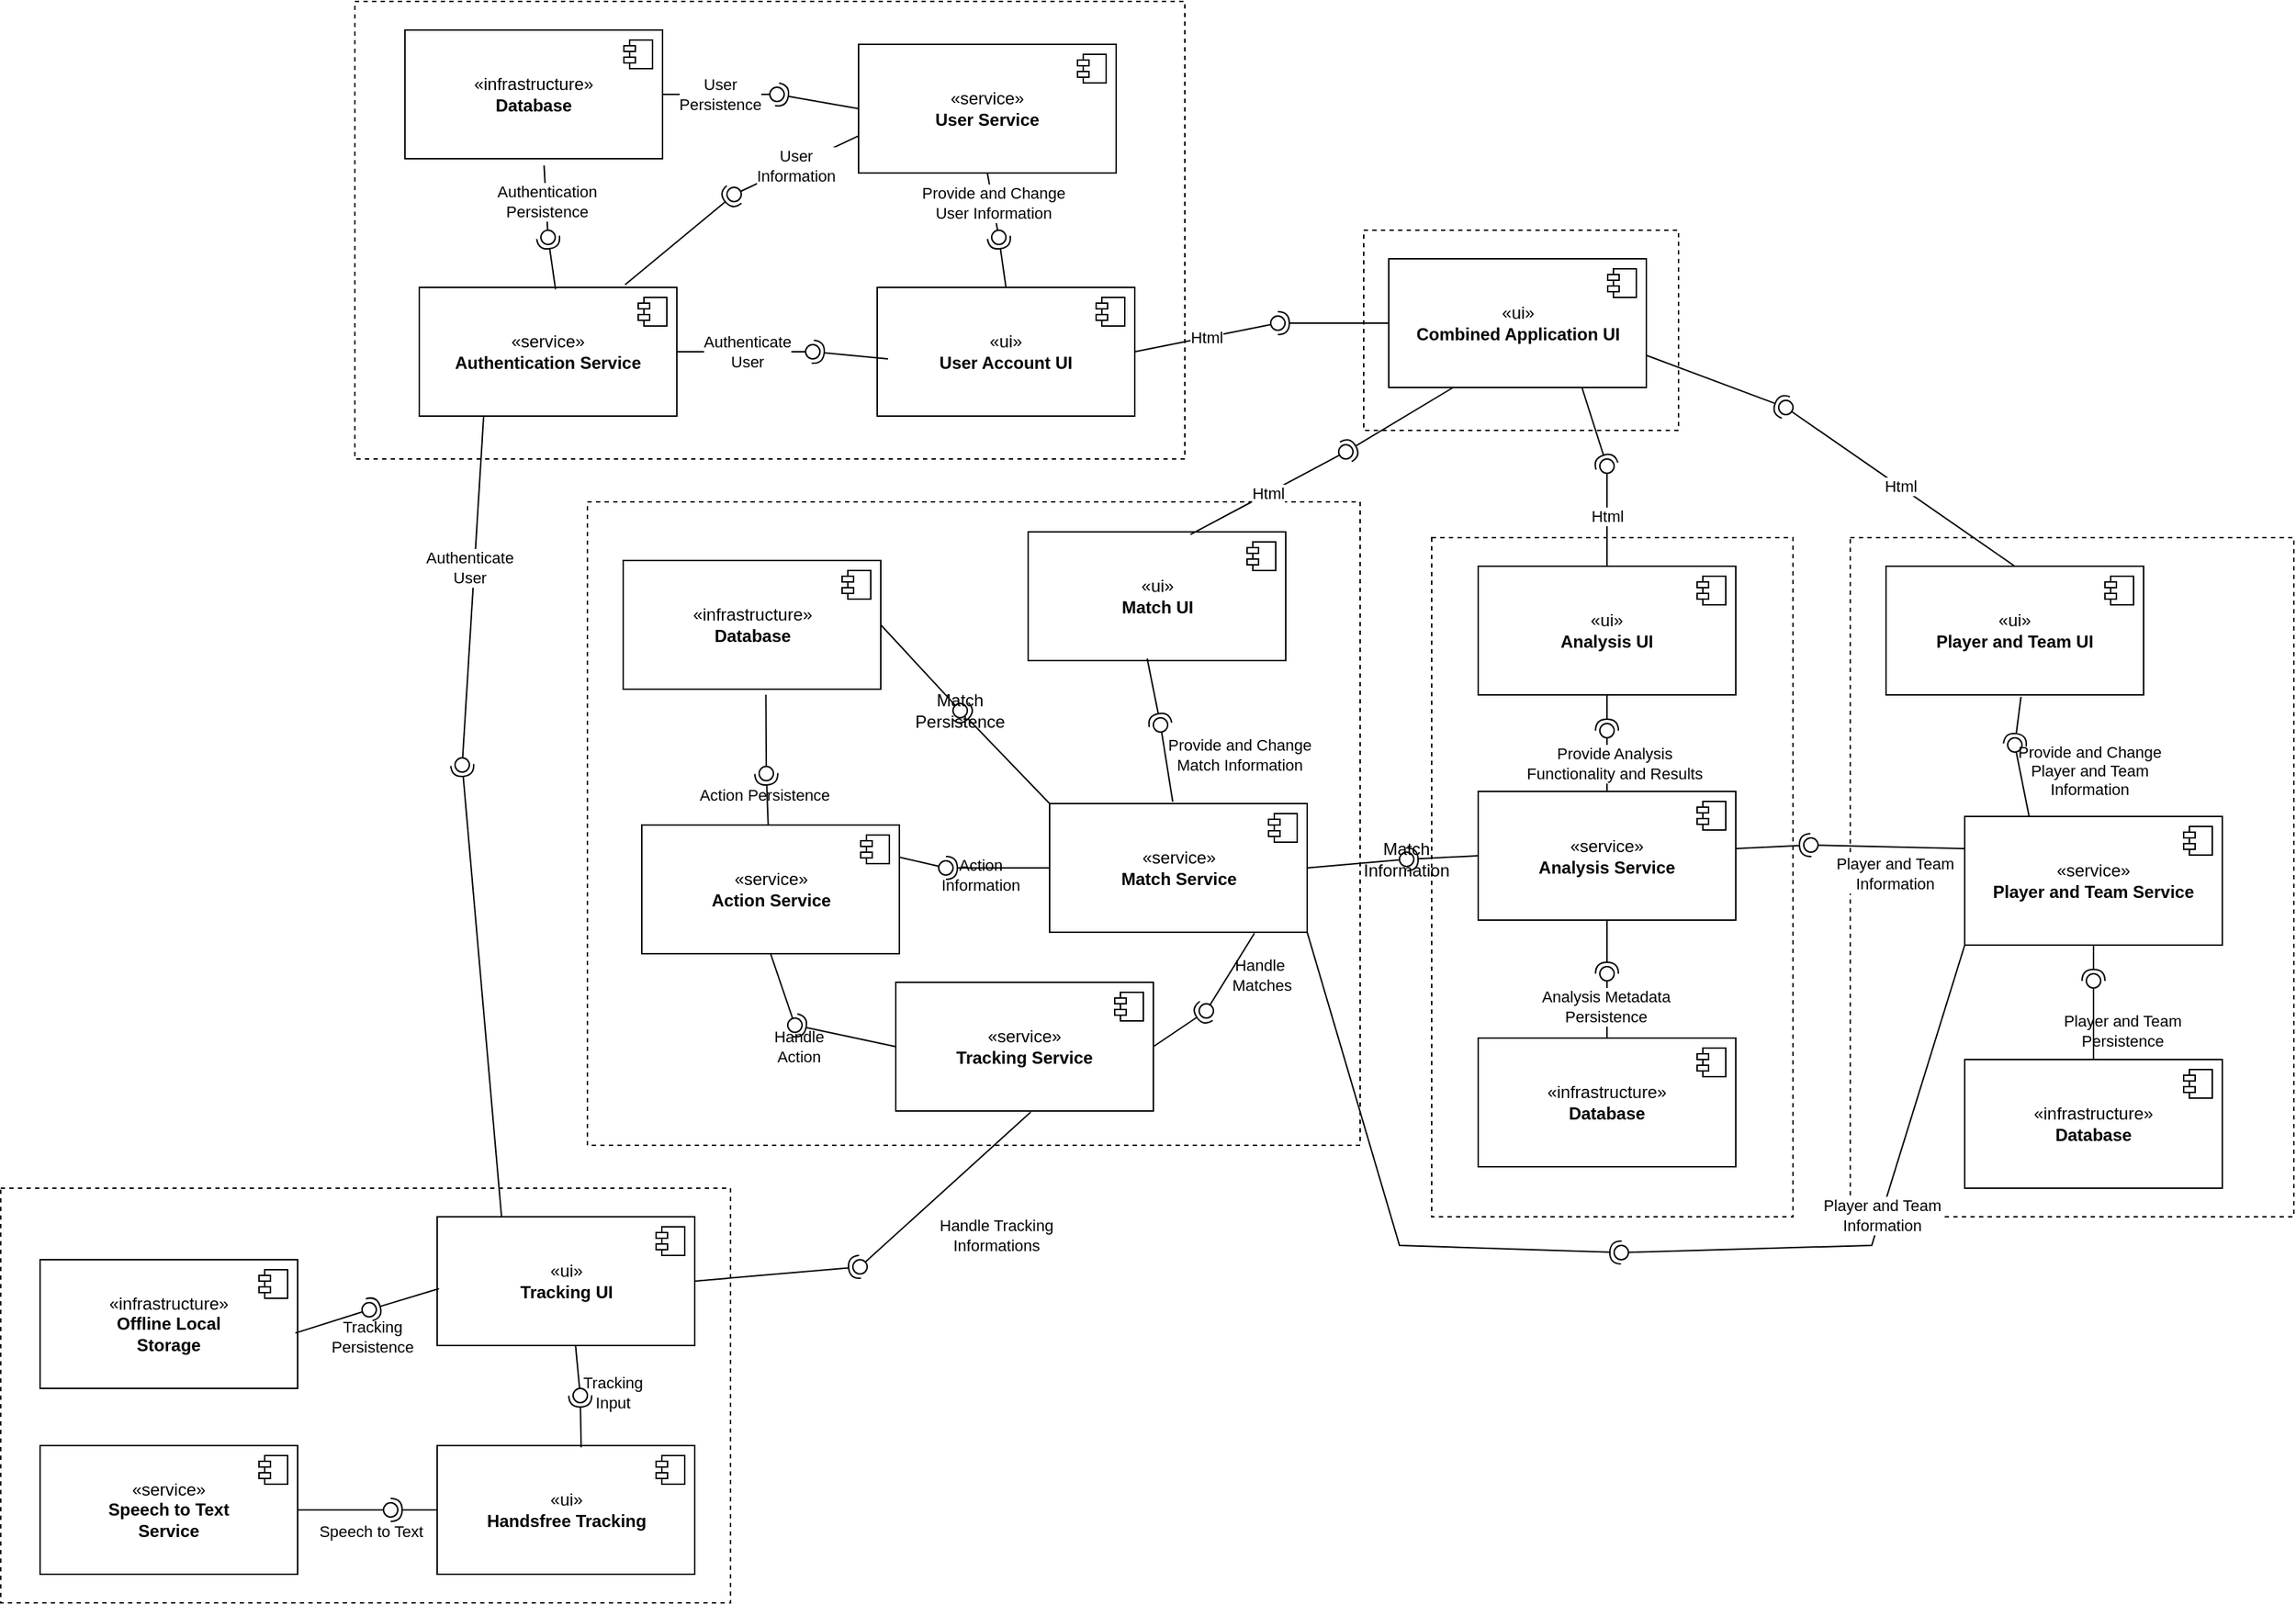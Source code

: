 <mxfile version="22.0.8" type="device">
  <diagram name="Page-1" id="IPqDf2qlE_OLwg7OeQSH">
    <mxGraphModel dx="2607" dy="195" grid="1" gridSize="10" guides="1" tooltips="1" connect="1" arrows="1" fold="1" page="1" pageScale="1" pageWidth="827" pageHeight="1169" math="0" shadow="0">
      <root>
        <mxCell id="0" />
        <mxCell id="1" parent="0" />
        <mxCell id="etJ43WIk2h_W4O-GtwxN-1" value="" style="rounded=0;whiteSpace=wrap;html=1;fillColor=none;dashed=1;" vertex="1" parent="1">
          <mxGeometry x="442.5" y="1540" width="540" height="450" as="geometry" />
        </mxCell>
        <mxCell id="etJ43WIk2h_W4O-GtwxN-2" value="" style="rounded=0;whiteSpace=wrap;html=1;fillColor=none;dashed=1;" vertex="1" parent="1">
          <mxGeometry x="985" y="1350" width="220" height="140" as="geometry" />
        </mxCell>
        <mxCell id="etJ43WIk2h_W4O-GtwxN-3" value="" style="rounded=0;whiteSpace=wrap;html=1;fillColor=none;dashed=1;" vertex="1" parent="1">
          <mxGeometry x="280" y="1190" width="580" height="320" as="geometry" />
        </mxCell>
        <mxCell id="etJ43WIk2h_W4O-GtwxN-4" value="" style="rounded=0;whiteSpace=wrap;html=1;fillColor=none;dashed=1;" vertex="1" parent="1">
          <mxGeometry x="1032.5" y="1565" width="252.5" height="475" as="geometry" />
        </mxCell>
        <mxCell id="etJ43WIk2h_W4O-GtwxN-5" value="" style="rounded=0;whiteSpace=wrap;html=1;dashed=1;fillColor=none;labelBackgroundColor=none;" vertex="1" parent="1">
          <mxGeometry x="1325" y="1565" width="310" height="475" as="geometry" />
        </mxCell>
        <mxCell id="etJ43WIk2h_W4O-GtwxN-6" value="" style="rounded=0;whiteSpace=wrap;html=1;dashed=1;fillColor=none;labelBackgroundColor=none;" vertex="1" parent="1">
          <mxGeometry x="32.5" y="2020" width="510" height="290" as="geometry" />
        </mxCell>
        <mxCell id="etJ43WIk2h_W4O-GtwxN-7" value="«service»&lt;br style=&quot;border-color: var(--border-color);&quot;&gt;&lt;b style=&quot;border-color: var(--border-color);&quot;&gt;Match Service&lt;/b&gt;" style="html=1;dropTarget=0;whiteSpace=wrap;labelBackgroundColor=none;" vertex="1" parent="1">
          <mxGeometry x="765.5" y="1751" width="180" height="90" as="geometry" />
        </mxCell>
        <mxCell id="etJ43WIk2h_W4O-GtwxN-8" value="" style="shape=module;jettyWidth=8;jettyHeight=4;labelBackgroundColor=none;" vertex="1" parent="etJ43WIk2h_W4O-GtwxN-7">
          <mxGeometry x="1" width="20" height="20" relative="1" as="geometry">
            <mxPoint x="-27" y="7" as="offset" />
          </mxGeometry>
        </mxCell>
        <mxCell id="etJ43WIk2h_W4O-GtwxN-9" value="«infrastructure»&lt;br&gt;&lt;b&gt;Database&lt;/b&gt;" style="html=1;dropTarget=0;whiteSpace=wrap;labelBackgroundColor=none;" vertex="1" parent="1">
          <mxGeometry x="467.5" y="1581" width="180" height="90" as="geometry" />
        </mxCell>
        <mxCell id="etJ43WIk2h_W4O-GtwxN-10" value="" style="shape=module;jettyWidth=8;jettyHeight=4;labelBackgroundColor=none;" vertex="1" parent="etJ43WIk2h_W4O-GtwxN-9">
          <mxGeometry x="1" width="20" height="20" relative="1" as="geometry">
            <mxPoint x="-27" y="7" as="offset" />
          </mxGeometry>
        </mxCell>
        <mxCell id="etJ43WIk2h_W4O-GtwxN-11" value="«ui»&lt;br&gt;&lt;b&gt;Match UI&lt;/b&gt;" style="html=1;dropTarget=0;whiteSpace=wrap;labelBackgroundColor=none;" vertex="1" parent="1">
          <mxGeometry x="750.5" y="1561" width="180" height="90" as="geometry" />
        </mxCell>
        <mxCell id="etJ43WIk2h_W4O-GtwxN-12" value="" style="shape=module;jettyWidth=8;jettyHeight=4;labelBackgroundColor=none;" vertex="1" parent="etJ43WIk2h_W4O-GtwxN-11">
          <mxGeometry x="1" width="20" height="20" relative="1" as="geometry">
            <mxPoint x="-27" y="7" as="offset" />
          </mxGeometry>
        </mxCell>
        <mxCell id="etJ43WIk2h_W4O-GtwxN-13" value="" style="rounded=0;orthogonalLoop=1;jettySize=auto;html=1;endArrow=halfCircle;endFill=0;endSize=6;strokeWidth=1;exitX=0.462;exitY=0.983;exitDx=0;exitDy=0;exitPerimeter=0;labelBackgroundColor=none;fontColor=default;" edge="1" parent="1" source="etJ43WIk2h_W4O-GtwxN-11" target="etJ43WIk2h_W4O-GtwxN-16">
          <mxGeometry relative="1" as="geometry">
            <mxPoint x="783" y="1726" as="sourcePoint" />
          </mxGeometry>
        </mxCell>
        <mxCell id="etJ43WIk2h_W4O-GtwxN-14" value="" style="rounded=0;orthogonalLoop=1;jettySize=auto;html=1;endArrow=oval;endFill=0;sourcePerimeterSpacing=0;targetPerimeterSpacing=0;endSize=10;exitX=0.478;exitY=-0.014;exitDx=0;exitDy=0;exitPerimeter=0;labelBackgroundColor=none;fontColor=default;" edge="1" parent="1" source="etJ43WIk2h_W4O-GtwxN-7" target="etJ43WIk2h_W4O-GtwxN-16">
          <mxGeometry relative="1" as="geometry">
            <mxPoint x="743" y="1726" as="sourcePoint" />
          </mxGeometry>
        </mxCell>
        <mxCell id="etJ43WIk2h_W4O-GtwxN-15" value="Provide and Change&lt;br&gt;Match Information" style="edgeLabel;html=1;align=center;verticalAlign=middle;resizable=0;points=[];labelBackgroundColor=none;" vertex="1" connectable="0" parent="etJ43WIk2h_W4O-GtwxN-14">
          <mxGeometry x="0.333" y="-1" relative="1" as="geometry">
            <mxPoint x="51" y="3" as="offset" />
          </mxGeometry>
        </mxCell>
        <mxCell id="etJ43WIk2h_W4O-GtwxN-16" value="" style="ellipse;whiteSpace=wrap;html=1;align=center;aspect=fixed;fillColor=none;strokeColor=none;resizable=0;perimeter=centerPerimeter;rotatable=0;allowArrows=0;points=[];outlineConnect=1;labelBackgroundColor=none;" vertex="1" parent="1">
          <mxGeometry x="838" y="1691" width="10" height="10" as="geometry" />
        </mxCell>
        <mxCell id="etJ43WIk2h_W4O-GtwxN-17" value="«ui»&lt;br&gt;&lt;b&gt;Tracking UI&lt;/b&gt;" style="html=1;dropTarget=0;whiteSpace=wrap;labelBackgroundColor=none;" vertex="1" parent="1">
          <mxGeometry x="337.5" y="2040" width="180" height="90" as="geometry" />
        </mxCell>
        <mxCell id="etJ43WIk2h_W4O-GtwxN-18" value="" style="shape=module;jettyWidth=8;jettyHeight=4;labelBackgroundColor=none;" vertex="1" parent="etJ43WIk2h_W4O-GtwxN-17">
          <mxGeometry x="1" width="20" height="20" relative="1" as="geometry">
            <mxPoint x="-27" y="7" as="offset" />
          </mxGeometry>
        </mxCell>
        <mxCell id="etJ43WIk2h_W4O-GtwxN-19" value="«service»&lt;br&gt;&lt;b&gt;Action Service&lt;/b&gt;" style="html=1;dropTarget=0;whiteSpace=wrap;labelBackgroundColor=none;" vertex="1" parent="1">
          <mxGeometry x="480.5" y="1766" width="180" height="90" as="geometry" />
        </mxCell>
        <mxCell id="etJ43WIk2h_W4O-GtwxN-20" value="" style="shape=module;jettyWidth=8;jettyHeight=4;labelBackgroundColor=none;" vertex="1" parent="etJ43WIk2h_W4O-GtwxN-19">
          <mxGeometry x="1" width="20" height="20" relative="1" as="geometry">
            <mxPoint x="-27" y="7" as="offset" />
          </mxGeometry>
        </mxCell>
        <mxCell id="etJ43WIk2h_W4O-GtwxN-21" value="" style="rounded=0;orthogonalLoop=1;jettySize=auto;html=1;endArrow=halfCircle;endFill=0;endSize=6;strokeWidth=1;labelBackgroundColor=none;fontColor=default;" edge="1" parent="1" source="etJ43WIk2h_W4O-GtwxN-19" target="etJ43WIk2h_W4O-GtwxN-24">
          <mxGeometry relative="1" as="geometry">
            <mxPoint x="458" y="1906" as="sourcePoint" />
          </mxGeometry>
        </mxCell>
        <mxCell id="etJ43WIk2h_W4O-GtwxN-22" value="" style="rounded=0;orthogonalLoop=1;jettySize=auto;html=1;endArrow=oval;endFill=0;sourcePerimeterSpacing=0;targetPerimeterSpacing=0;endSize=10;exitX=0.554;exitY=1.043;exitDx=0;exitDy=0;exitPerimeter=0;labelBackgroundColor=none;fontColor=default;" edge="1" parent="1" source="etJ43WIk2h_W4O-GtwxN-9" target="etJ43WIk2h_W4O-GtwxN-24">
          <mxGeometry relative="1" as="geometry">
            <mxPoint x="418" y="1906" as="sourcePoint" />
          </mxGeometry>
        </mxCell>
        <mxCell id="etJ43WIk2h_W4O-GtwxN-23" value="Action Persistence" style="edgeLabel;html=1;align=center;verticalAlign=middle;resizable=0;points=[];labelBackgroundColor=none;" vertex="1" connectable="0" parent="etJ43WIk2h_W4O-GtwxN-22">
          <mxGeometry x="0.517" y="-1" relative="1" as="geometry">
            <mxPoint x="-1" y="28" as="offset" />
          </mxGeometry>
        </mxCell>
        <mxCell id="etJ43WIk2h_W4O-GtwxN-24" value="" style="ellipse;whiteSpace=wrap;html=1;align=center;aspect=fixed;fillColor=none;strokeColor=none;resizable=0;perimeter=centerPerimeter;rotatable=0;allowArrows=0;points=[];outlineConnect=1;labelBackgroundColor=none;" vertex="1" parent="1">
          <mxGeometry x="562.5" y="1725" width="10" height="10" as="geometry" />
        </mxCell>
        <mxCell id="etJ43WIk2h_W4O-GtwxN-25" value="«service»&lt;br&gt;&lt;b&gt;Tracking Service&lt;/b&gt;" style="html=1;dropTarget=0;whiteSpace=wrap;labelBackgroundColor=none;" vertex="1" parent="1">
          <mxGeometry x="658" y="1876" width="180" height="90" as="geometry" />
        </mxCell>
        <mxCell id="etJ43WIk2h_W4O-GtwxN-26" value="" style="shape=module;jettyWidth=8;jettyHeight=4;labelBackgroundColor=none;" vertex="1" parent="etJ43WIk2h_W4O-GtwxN-25">
          <mxGeometry x="1" width="20" height="20" relative="1" as="geometry">
            <mxPoint x="-27" y="7" as="offset" />
          </mxGeometry>
        </mxCell>
        <mxCell id="etJ43WIk2h_W4O-GtwxN-27" value="" style="rounded=0;orthogonalLoop=1;jettySize=auto;html=1;endArrow=halfCircle;endFill=0;endSize=6;strokeWidth=1;exitX=0;exitY=0.5;exitDx=0;exitDy=0;labelBackgroundColor=none;fontColor=default;" edge="1" parent="1" source="etJ43WIk2h_W4O-GtwxN-25" target="etJ43WIk2h_W4O-GtwxN-30">
          <mxGeometry relative="1" as="geometry">
            <mxPoint x="763" y="1936" as="sourcePoint" />
          </mxGeometry>
        </mxCell>
        <mxCell id="etJ43WIk2h_W4O-GtwxN-28" value="" style="rounded=0;orthogonalLoop=1;jettySize=auto;html=1;endArrow=oval;endFill=0;sourcePerimeterSpacing=0;targetPerimeterSpacing=0;endSize=10;exitX=0.5;exitY=1;exitDx=0;exitDy=0;labelBackgroundColor=none;fontColor=default;" edge="1" parent="1" source="etJ43WIk2h_W4O-GtwxN-19" target="etJ43WIk2h_W4O-GtwxN-30">
          <mxGeometry relative="1" as="geometry">
            <mxPoint x="723" y="1936" as="sourcePoint" />
          </mxGeometry>
        </mxCell>
        <mxCell id="etJ43WIk2h_W4O-GtwxN-29" value="Handle &lt;br&gt;Action" style="edgeLabel;html=1;align=center;verticalAlign=middle;resizable=0;points=[];labelBackgroundColor=none;" vertex="1" connectable="0" parent="etJ43WIk2h_W4O-GtwxN-28">
          <mxGeometry x="0.516" relative="1" as="geometry">
            <mxPoint x="6" y="27" as="offset" />
          </mxGeometry>
        </mxCell>
        <mxCell id="etJ43WIk2h_W4O-GtwxN-30" value="" style="ellipse;whiteSpace=wrap;html=1;align=center;aspect=fixed;fillColor=none;strokeColor=none;resizable=0;perimeter=centerPerimeter;rotatable=0;allowArrows=0;points=[];outlineConnect=1;labelBackgroundColor=none;" vertex="1" parent="1">
          <mxGeometry x="582.5" y="1901" width="10" height="10" as="geometry" />
        </mxCell>
        <mxCell id="etJ43WIk2h_W4O-GtwxN-31" value="" style="rounded=0;orthogonalLoop=1;jettySize=auto;html=1;endArrow=halfCircle;endFill=0;endSize=6;strokeWidth=1;exitX=1;exitY=0.5;exitDx=0;exitDy=0;labelBackgroundColor=none;fontColor=default;" edge="1" parent="1" source="etJ43WIk2h_W4O-GtwxN-25" target="etJ43WIk2h_W4O-GtwxN-34">
          <mxGeometry relative="1" as="geometry">
            <mxPoint x="853" y="1891" as="sourcePoint" />
          </mxGeometry>
        </mxCell>
        <mxCell id="etJ43WIk2h_W4O-GtwxN-32" value="" style="rounded=0;orthogonalLoop=1;jettySize=auto;html=1;endArrow=oval;endFill=0;sourcePerimeterSpacing=0;targetPerimeterSpacing=0;endSize=10;exitX=0.795;exitY=1.008;exitDx=0;exitDy=0;exitPerimeter=0;labelBackgroundColor=none;fontColor=default;" edge="1" parent="1" source="etJ43WIk2h_W4O-GtwxN-7" target="etJ43WIk2h_W4O-GtwxN-34">
          <mxGeometry relative="1" as="geometry">
            <mxPoint x="813" y="1891" as="sourcePoint" />
          </mxGeometry>
        </mxCell>
        <mxCell id="etJ43WIk2h_W4O-GtwxN-33" value="Handle&lt;br&gt;&amp;nbsp;Matches" style="edgeLabel;html=1;align=center;verticalAlign=middle;resizable=0;points=[];labelBackgroundColor=none;" vertex="1" connectable="0" parent="etJ43WIk2h_W4O-GtwxN-32">
          <mxGeometry x="0.305" relative="1" as="geometry">
            <mxPoint x="25" y="-6" as="offset" />
          </mxGeometry>
        </mxCell>
        <mxCell id="etJ43WIk2h_W4O-GtwxN-34" value="" style="ellipse;whiteSpace=wrap;html=1;align=center;aspect=fixed;fillColor=none;strokeColor=none;resizable=0;perimeter=centerPerimeter;rotatable=0;allowArrows=0;points=[];outlineConnect=1;labelBackgroundColor=none;" vertex="1" parent="1">
          <mxGeometry x="870" y="1891" width="10" height="10" as="geometry" />
        </mxCell>
        <mxCell id="etJ43WIk2h_W4O-GtwxN-35" value="«ui»&lt;br&gt;&lt;b&gt;Handsfree Tracking&lt;/b&gt;" style="html=1;dropTarget=0;whiteSpace=wrap;labelBackgroundColor=none;" vertex="1" parent="1">
          <mxGeometry x="337.5" y="2200" width="180" height="90" as="geometry" />
        </mxCell>
        <mxCell id="etJ43WIk2h_W4O-GtwxN-36" value="" style="shape=module;jettyWidth=8;jettyHeight=4;labelBackgroundColor=none;" vertex="1" parent="etJ43WIk2h_W4O-GtwxN-35">
          <mxGeometry x="1" width="20" height="20" relative="1" as="geometry">
            <mxPoint x="-27" y="7" as="offset" />
          </mxGeometry>
        </mxCell>
        <mxCell id="etJ43WIk2h_W4O-GtwxN-37" value="" style="rounded=0;orthogonalLoop=1;jettySize=auto;html=1;endArrow=halfCircle;endFill=0;endSize=6;strokeWidth=1;exitX=0;exitY=0.5;exitDx=0;exitDy=0;labelBackgroundColor=none;fontColor=default;" edge="1" parent="1" source="etJ43WIk2h_W4O-GtwxN-7" target="etJ43WIk2h_W4O-GtwxN-40">
          <mxGeometry relative="1" as="geometry">
            <mxPoint x="733" y="1881" as="sourcePoint" />
          </mxGeometry>
        </mxCell>
        <mxCell id="etJ43WIk2h_W4O-GtwxN-38" value="" style="rounded=0;orthogonalLoop=1;jettySize=auto;html=1;endArrow=oval;endFill=0;sourcePerimeterSpacing=0;targetPerimeterSpacing=0;endSize=10;exitX=1;exitY=0.25;exitDx=0;exitDy=0;labelBackgroundColor=none;fontColor=default;" edge="1" parent="1" source="etJ43WIk2h_W4O-GtwxN-19" target="etJ43WIk2h_W4O-GtwxN-40">
          <mxGeometry relative="1" as="geometry">
            <mxPoint x="693" y="1881" as="sourcePoint" />
          </mxGeometry>
        </mxCell>
        <mxCell id="etJ43WIk2h_W4O-GtwxN-39" value="Action&lt;br&gt;Information" style="edgeLabel;html=1;align=center;verticalAlign=middle;resizable=0;points=[];labelBackgroundColor=none;" vertex="1" connectable="0" parent="etJ43WIk2h_W4O-GtwxN-38">
          <mxGeometry x="0.479" relative="1" as="geometry">
            <mxPoint x="32" y="7" as="offset" />
          </mxGeometry>
        </mxCell>
        <mxCell id="etJ43WIk2h_W4O-GtwxN-40" value="" style="ellipse;whiteSpace=wrap;html=1;align=center;aspect=fixed;fillColor=none;strokeColor=none;resizable=0;perimeter=centerPerimeter;rotatable=0;allowArrows=0;points=[];outlineConnect=1;labelBackgroundColor=none;" vertex="1" parent="1">
          <mxGeometry x="688" y="1791" width="10" height="10" as="geometry" />
        </mxCell>
        <mxCell id="etJ43WIk2h_W4O-GtwxN-41" value="" style="rounded=0;orthogonalLoop=1;jettySize=auto;html=1;endArrow=halfCircle;endFill=0;endSize=6;strokeWidth=1;exitX=1;exitY=0.5;exitDx=0;exitDy=0;labelBackgroundColor=none;fontColor=default;" edge="1" parent="1" source="etJ43WIk2h_W4O-GtwxN-17" target="etJ43WIk2h_W4O-GtwxN-44">
          <mxGeometry relative="1" as="geometry">
            <mxPoint x="875" y="2230" as="sourcePoint" />
          </mxGeometry>
        </mxCell>
        <mxCell id="etJ43WIk2h_W4O-GtwxN-42" value="" style="rounded=0;orthogonalLoop=1;jettySize=auto;html=1;endArrow=oval;endFill=0;sourcePerimeterSpacing=0;targetPerimeterSpacing=0;endSize=10;exitX=0.524;exitY=1.008;exitDx=0;exitDy=0;exitPerimeter=0;labelBackgroundColor=none;fontColor=default;" edge="1" parent="1" source="etJ43WIk2h_W4O-GtwxN-25" target="etJ43WIk2h_W4O-GtwxN-44">
          <mxGeometry relative="1" as="geometry">
            <mxPoint x="867.5" y="2080" as="sourcePoint" />
          </mxGeometry>
        </mxCell>
        <mxCell id="etJ43WIk2h_W4O-GtwxN-43" value="Handle Tracking&lt;br&gt;Informations" style="edgeLabel;html=1;align=center;verticalAlign=middle;resizable=0;points=[];labelBackgroundColor=none;" vertex="1" connectable="0" parent="etJ43WIk2h_W4O-GtwxN-42">
          <mxGeometry x="-0.087" y="1" relative="1" as="geometry">
            <mxPoint x="29" y="36" as="offset" />
          </mxGeometry>
        </mxCell>
        <mxCell id="etJ43WIk2h_W4O-GtwxN-44" value="" style="ellipse;whiteSpace=wrap;html=1;align=center;aspect=fixed;fillColor=none;strokeColor=none;resizable=0;perimeter=centerPerimeter;rotatable=0;allowArrows=0;points=[];outlineConnect=1;labelBackgroundColor=none;" vertex="1" parent="1">
          <mxGeometry x="628" y="2070" width="10" height="10" as="geometry" />
        </mxCell>
        <mxCell id="etJ43WIk2h_W4O-GtwxN-45" value="" style="rounded=0;orthogonalLoop=1;jettySize=auto;html=1;endArrow=halfCircle;endFill=0;endSize=6;strokeWidth=1;exitX=0.559;exitY=0.014;exitDx=0;exitDy=0;exitPerimeter=0;labelBackgroundColor=none;fontColor=default;" edge="1" parent="1" source="etJ43WIk2h_W4O-GtwxN-35" target="etJ43WIk2h_W4O-GtwxN-48">
          <mxGeometry relative="1" as="geometry">
            <mxPoint x="457.5" y="2115" as="sourcePoint" />
          </mxGeometry>
        </mxCell>
        <mxCell id="etJ43WIk2h_W4O-GtwxN-46" value="" style="rounded=0;orthogonalLoop=1;jettySize=auto;html=1;endArrow=oval;endFill=0;sourcePerimeterSpacing=0;targetPerimeterSpacing=0;endSize=10;exitX=0.537;exitY=0.995;exitDx=0;exitDy=0;exitPerimeter=0;labelBackgroundColor=none;fontColor=default;" edge="1" parent="1" source="etJ43WIk2h_W4O-GtwxN-17" target="etJ43WIk2h_W4O-GtwxN-48">
          <mxGeometry relative="1" as="geometry">
            <mxPoint x="417.5" y="2115" as="sourcePoint" />
          </mxGeometry>
        </mxCell>
        <mxCell id="etJ43WIk2h_W4O-GtwxN-47" value="Tracking&lt;br&gt;Input" style="edgeLabel;html=1;align=center;verticalAlign=middle;resizable=0;points=[];labelBackgroundColor=none;" vertex="1" connectable="0" parent="etJ43WIk2h_W4O-GtwxN-46">
          <mxGeometry x="-0.066" y="1" relative="1" as="geometry">
            <mxPoint x="23" y="17" as="offset" />
          </mxGeometry>
        </mxCell>
        <mxCell id="etJ43WIk2h_W4O-GtwxN-48" value="" style="ellipse;whiteSpace=wrap;html=1;align=center;aspect=fixed;fillColor=none;strokeColor=none;resizable=0;perimeter=centerPerimeter;rotatable=0;allowArrows=0;points=[];outlineConnect=1;labelBackgroundColor=none;" vertex="1" parent="1">
          <mxGeometry x="432.5" y="2160" width="10" height="10" as="geometry" />
        </mxCell>
        <mxCell id="etJ43WIk2h_W4O-GtwxN-49" value="«service»&lt;br&gt;&lt;b&gt;Player and Team Service&lt;/b&gt;" style="html=1;dropTarget=0;whiteSpace=wrap;labelBackgroundColor=none;" vertex="1" parent="1">
          <mxGeometry x="1405" y="1760" width="180" height="90" as="geometry" />
        </mxCell>
        <mxCell id="etJ43WIk2h_W4O-GtwxN-50" value="" style="shape=module;jettyWidth=8;jettyHeight=4;labelBackgroundColor=none;" vertex="1" parent="etJ43WIk2h_W4O-GtwxN-49">
          <mxGeometry x="1" width="20" height="20" relative="1" as="geometry">
            <mxPoint x="-27" y="7" as="offset" />
          </mxGeometry>
        </mxCell>
        <mxCell id="etJ43WIk2h_W4O-GtwxN-51" value="«infrastructure»&lt;br&gt;&lt;b&gt;Database&lt;/b&gt;" style="html=1;dropTarget=0;whiteSpace=wrap;labelBackgroundColor=none;" vertex="1" parent="1">
          <mxGeometry x="1405" y="1930" width="180" height="90" as="geometry" />
        </mxCell>
        <mxCell id="etJ43WIk2h_W4O-GtwxN-52" value="" style="shape=module;jettyWidth=8;jettyHeight=4;labelBackgroundColor=none;" vertex="1" parent="etJ43WIk2h_W4O-GtwxN-51">
          <mxGeometry x="1" width="20" height="20" relative="1" as="geometry">
            <mxPoint x="-27" y="7" as="offset" />
          </mxGeometry>
        </mxCell>
        <mxCell id="etJ43WIk2h_W4O-GtwxN-53" value="" style="rounded=0;orthogonalLoop=1;jettySize=auto;html=1;endArrow=halfCircle;endFill=0;endSize=6;strokeWidth=1;exitX=0.5;exitY=1;exitDx=0;exitDy=0;labelBackgroundColor=none;fontColor=default;" edge="1" parent="1" source="etJ43WIk2h_W4O-GtwxN-49" target="etJ43WIk2h_W4O-GtwxN-56">
          <mxGeometry relative="1" as="geometry">
            <mxPoint x="1665" y="1770" as="sourcePoint" />
          </mxGeometry>
        </mxCell>
        <mxCell id="etJ43WIk2h_W4O-GtwxN-54" value="" style="rounded=0;orthogonalLoop=1;jettySize=auto;html=1;endArrow=oval;endFill=0;sourcePerimeterSpacing=0;targetPerimeterSpacing=0;endSize=10;exitX=0.5;exitY=0;exitDx=0;exitDy=0;labelBackgroundColor=none;fontColor=default;" edge="1" parent="1" source="etJ43WIk2h_W4O-GtwxN-51" target="etJ43WIk2h_W4O-GtwxN-56">
          <mxGeometry relative="1" as="geometry">
            <mxPoint x="1625" y="1770" as="sourcePoint" />
          </mxGeometry>
        </mxCell>
        <mxCell id="etJ43WIk2h_W4O-GtwxN-55" value="Player and Team&lt;br&gt;Persistence" style="edgeLabel;html=1;align=center;verticalAlign=middle;resizable=0;points=[];labelBackgroundColor=none;" vertex="1" connectable="0" parent="etJ43WIk2h_W4O-GtwxN-54">
          <mxGeometry x="0.358" y="-1" relative="1" as="geometry">
            <mxPoint x="19" y="17" as="offset" />
          </mxGeometry>
        </mxCell>
        <mxCell id="etJ43WIk2h_W4O-GtwxN-56" value="" style="ellipse;whiteSpace=wrap;html=1;align=center;aspect=fixed;fillColor=none;strokeColor=none;resizable=0;perimeter=centerPerimeter;rotatable=0;allowArrows=0;points=[];outlineConnect=1;labelBackgroundColor=none;" vertex="1" parent="1">
          <mxGeometry x="1490" y="1870" width="10" height="10" as="geometry" />
        </mxCell>
        <mxCell id="etJ43WIk2h_W4O-GtwxN-57" value="" style="ellipse;whiteSpace=wrap;html=1;align=center;aspect=fixed;fillColor=none;strokeColor=none;resizable=0;perimeter=centerPerimeter;rotatable=0;allowArrows=0;points=[];outlineConnect=1;labelBackgroundColor=none;" vertex="1" parent="1">
          <mxGeometry x="850" y="2220" width="10" height="10" as="geometry" />
        </mxCell>
        <mxCell id="etJ43WIk2h_W4O-GtwxN-58" value="«ui»&lt;br&gt;&lt;b&gt;Player and Team UI&lt;/b&gt;" style="html=1;dropTarget=0;whiteSpace=wrap;labelBackgroundColor=none;" vertex="1" parent="1">
          <mxGeometry x="1350" y="1585" width="180" height="90" as="geometry" />
        </mxCell>
        <mxCell id="etJ43WIk2h_W4O-GtwxN-59" value="" style="shape=module;jettyWidth=8;jettyHeight=4;labelBackgroundColor=none;" vertex="1" parent="etJ43WIk2h_W4O-GtwxN-58">
          <mxGeometry x="1" width="20" height="20" relative="1" as="geometry">
            <mxPoint x="-27" y="7" as="offset" />
          </mxGeometry>
        </mxCell>
        <mxCell id="etJ43WIk2h_W4O-GtwxN-60" value="" style="rounded=0;orthogonalLoop=1;jettySize=auto;html=1;endArrow=halfCircle;endFill=0;endSize=6;strokeWidth=1;exitX=0.524;exitY=1.014;exitDx=0;exitDy=0;exitPerimeter=0;labelBackgroundColor=none;fontColor=default;" edge="1" parent="1" source="etJ43WIk2h_W4O-GtwxN-58" target="etJ43WIk2h_W4O-GtwxN-63">
          <mxGeometry relative="1" as="geometry">
            <mxPoint x="1455" y="1685" as="sourcePoint" />
          </mxGeometry>
        </mxCell>
        <mxCell id="etJ43WIk2h_W4O-GtwxN-61" value="" style="rounded=0;orthogonalLoop=1;jettySize=auto;html=1;endArrow=oval;endFill=0;sourcePerimeterSpacing=0;targetPerimeterSpacing=0;endSize=10;exitX=0.25;exitY=0;exitDx=0;exitDy=0;labelBackgroundColor=none;fontColor=default;" edge="1" parent="1" source="etJ43WIk2h_W4O-GtwxN-49" target="etJ43WIk2h_W4O-GtwxN-63">
          <mxGeometry relative="1" as="geometry">
            <mxPoint x="1475" y="1745" as="sourcePoint" />
          </mxGeometry>
        </mxCell>
        <mxCell id="etJ43WIk2h_W4O-GtwxN-62" value="Provide and Change&lt;br&gt;Player and Team&lt;br&gt;Information" style="edgeLabel;html=1;align=center;verticalAlign=middle;resizable=0;points=[];labelBackgroundColor=none;" vertex="1" connectable="0" parent="etJ43WIk2h_W4O-GtwxN-61">
          <mxGeometry x="0.123" y="1" relative="1" as="geometry">
            <mxPoint x="48" y="-4" as="offset" />
          </mxGeometry>
        </mxCell>
        <mxCell id="etJ43WIk2h_W4O-GtwxN-63" value="" style="ellipse;whiteSpace=wrap;html=1;align=center;aspect=fixed;fillColor=none;strokeColor=none;resizable=0;perimeter=centerPerimeter;rotatable=0;allowArrows=0;points=[];outlineConnect=1;labelBackgroundColor=none;" vertex="1" parent="1">
          <mxGeometry x="1435" y="1705" width="10" height="10" as="geometry" />
        </mxCell>
        <mxCell id="etJ43WIk2h_W4O-GtwxN-64" value="«infrastructure»&lt;br&gt;&lt;b&gt;Offline Local &lt;br&gt;Storage&lt;/b&gt;" style="html=1;dropTarget=0;whiteSpace=wrap;labelBackgroundColor=none;" vertex="1" parent="1">
          <mxGeometry x="60" y="2070" width="180" height="90" as="geometry" />
        </mxCell>
        <mxCell id="etJ43WIk2h_W4O-GtwxN-65" value="" style="shape=module;jettyWidth=8;jettyHeight=4;labelBackgroundColor=none;" vertex="1" parent="etJ43WIk2h_W4O-GtwxN-64">
          <mxGeometry x="1" width="20" height="20" relative="1" as="geometry">
            <mxPoint x="-27" y="7" as="offset" />
          </mxGeometry>
        </mxCell>
        <mxCell id="etJ43WIk2h_W4O-GtwxN-66" value="" style="rounded=0;orthogonalLoop=1;jettySize=auto;html=1;endArrow=halfCircle;endFill=0;endSize=6;strokeWidth=1;exitX=0.007;exitY=0.558;exitDx=0;exitDy=0;exitPerimeter=0;labelBackgroundColor=none;fontColor=default;" edge="1" parent="1" source="etJ43WIk2h_W4O-GtwxN-17" target="etJ43WIk2h_W4O-GtwxN-69">
          <mxGeometry relative="1" as="geometry">
            <mxPoint x="312.5" y="2115" as="sourcePoint" />
          </mxGeometry>
        </mxCell>
        <mxCell id="etJ43WIk2h_W4O-GtwxN-67" value="" style="rounded=0;orthogonalLoop=1;jettySize=auto;html=1;endArrow=oval;endFill=0;sourcePerimeterSpacing=0;targetPerimeterSpacing=0;endSize=10;exitX=0.991;exitY=0.57;exitDx=0;exitDy=0;exitPerimeter=0;labelBackgroundColor=none;fontColor=default;" edge="1" parent="1" source="etJ43WIk2h_W4O-GtwxN-64" target="etJ43WIk2h_W4O-GtwxN-69">
          <mxGeometry relative="1" as="geometry">
            <mxPoint x="272.5" y="2115" as="sourcePoint" />
          </mxGeometry>
        </mxCell>
        <mxCell id="etJ43WIk2h_W4O-GtwxN-68" value="Tracking&lt;br&gt;Persistence" style="edgeLabel;html=1;align=center;verticalAlign=middle;resizable=0;points=[];labelBackgroundColor=none;" vertex="1" connectable="0" parent="etJ43WIk2h_W4O-GtwxN-67">
          <mxGeometry x="0.148" relative="1" as="geometry">
            <mxPoint x="24" y="12" as="offset" />
          </mxGeometry>
        </mxCell>
        <mxCell id="etJ43WIk2h_W4O-GtwxN-69" value="" style="ellipse;whiteSpace=wrap;html=1;align=center;aspect=fixed;fillColor=none;strokeColor=none;resizable=0;perimeter=centerPerimeter;rotatable=0;allowArrows=0;points=[];outlineConnect=1;labelBackgroundColor=none;" vertex="1" parent="1">
          <mxGeometry x="285" y="2100" width="10" height="10" as="geometry" />
        </mxCell>
        <mxCell id="etJ43WIk2h_W4O-GtwxN-70" value="«service»&lt;br&gt;&lt;b&gt;Speech to Text&lt;br&gt;Service&lt;/b&gt;" style="html=1;dropTarget=0;whiteSpace=wrap;labelBackgroundColor=none;" vertex="1" parent="1">
          <mxGeometry x="60" y="2200" width="180" height="90" as="geometry" />
        </mxCell>
        <mxCell id="etJ43WIk2h_W4O-GtwxN-71" value="" style="shape=module;jettyWidth=8;jettyHeight=4;labelBackgroundColor=none;" vertex="1" parent="etJ43WIk2h_W4O-GtwxN-70">
          <mxGeometry x="1" width="20" height="20" relative="1" as="geometry">
            <mxPoint x="-27" y="7" as="offset" />
          </mxGeometry>
        </mxCell>
        <mxCell id="etJ43WIk2h_W4O-GtwxN-72" value="" style="rounded=0;orthogonalLoop=1;jettySize=auto;html=1;endArrow=halfCircle;endFill=0;endSize=6;strokeWidth=1;labelBackgroundColor=none;fontColor=default;exitX=0;exitY=0.5;exitDx=0;exitDy=0;" edge="1" parent="1" source="etJ43WIk2h_W4O-GtwxN-35" target="etJ43WIk2h_W4O-GtwxN-75">
          <mxGeometry relative="1" as="geometry">
            <mxPoint x="582.5" y="2355" as="sourcePoint" />
          </mxGeometry>
        </mxCell>
        <mxCell id="etJ43WIk2h_W4O-GtwxN-73" value="" style="rounded=0;orthogonalLoop=1;jettySize=auto;html=1;endArrow=oval;endFill=0;sourcePerimeterSpacing=0;targetPerimeterSpacing=0;endSize=10;exitX=1;exitY=0.5;exitDx=0;exitDy=0;labelBackgroundColor=none;fontColor=default;" edge="1" parent="1" source="etJ43WIk2h_W4O-GtwxN-70" target="etJ43WIk2h_W4O-GtwxN-75">
          <mxGeometry relative="1" as="geometry">
            <mxPoint x="542.5" y="2355" as="sourcePoint" />
          </mxGeometry>
        </mxCell>
        <mxCell id="etJ43WIk2h_W4O-GtwxN-74" value="Speech to Text" style="edgeLabel;html=1;align=center;verticalAlign=middle;resizable=0;points=[];labelBackgroundColor=none;" vertex="1" connectable="0" parent="etJ43WIk2h_W4O-GtwxN-73">
          <mxGeometry x="0.169" relative="1" as="geometry">
            <mxPoint x="13" y="15" as="offset" />
          </mxGeometry>
        </mxCell>
        <mxCell id="etJ43WIk2h_W4O-GtwxN-75" value="" style="ellipse;whiteSpace=wrap;html=1;align=center;aspect=fixed;fillColor=none;strokeColor=none;resizable=0;perimeter=centerPerimeter;rotatable=0;allowArrows=0;points=[];outlineConnect=1;labelBackgroundColor=none;" vertex="1" parent="1">
          <mxGeometry x="300" y="2240" width="10" height="10" as="geometry" />
        </mxCell>
        <mxCell id="etJ43WIk2h_W4O-GtwxN-76" value="«service»&lt;br&gt;&lt;b&gt;Analysis Service&lt;/b&gt;" style="html=1;dropTarget=0;whiteSpace=wrap;labelBackgroundColor=none;" vertex="1" parent="1">
          <mxGeometry x="1065" y="1742.5" width="180" height="90" as="geometry" />
        </mxCell>
        <mxCell id="etJ43WIk2h_W4O-GtwxN-77" value="" style="shape=module;jettyWidth=8;jettyHeight=4;labelBackgroundColor=none;" vertex="1" parent="etJ43WIk2h_W4O-GtwxN-76">
          <mxGeometry x="1" width="20" height="20" relative="1" as="geometry">
            <mxPoint x="-27" y="7" as="offset" />
          </mxGeometry>
        </mxCell>
        <mxCell id="etJ43WIk2h_W4O-GtwxN-78" value="«ui»&lt;br&gt;&lt;b&gt;Analysis UI&lt;/b&gt;" style="html=1;dropTarget=0;whiteSpace=wrap;labelBackgroundColor=none;" vertex="1" parent="1">
          <mxGeometry x="1065" y="1585" width="180" height="90" as="geometry" />
        </mxCell>
        <mxCell id="etJ43WIk2h_W4O-GtwxN-79" value="" style="shape=module;jettyWidth=8;jettyHeight=4;labelBackgroundColor=none;" vertex="1" parent="etJ43WIk2h_W4O-GtwxN-78">
          <mxGeometry x="1" width="20" height="20" relative="1" as="geometry">
            <mxPoint x="-27" y="7" as="offset" />
          </mxGeometry>
        </mxCell>
        <mxCell id="etJ43WIk2h_W4O-GtwxN-80" value="«infrastructure»&lt;br&gt;&lt;b&gt;Database&lt;/b&gt;" style="html=1;dropTarget=0;whiteSpace=wrap;labelBackgroundColor=none;" vertex="1" parent="1">
          <mxGeometry x="1065" y="1915" width="180" height="90" as="geometry" />
        </mxCell>
        <mxCell id="etJ43WIk2h_W4O-GtwxN-81" value="" style="shape=module;jettyWidth=8;jettyHeight=4;labelBackgroundColor=none;" vertex="1" parent="etJ43WIk2h_W4O-GtwxN-80">
          <mxGeometry x="1" width="20" height="20" relative="1" as="geometry">
            <mxPoint x="-27" y="7" as="offset" />
          </mxGeometry>
        </mxCell>
        <mxCell id="etJ43WIk2h_W4O-GtwxN-82" value="" style="rounded=0;orthogonalLoop=1;jettySize=auto;html=1;endArrow=halfCircle;endFill=0;endSize=6;strokeWidth=1;sketch=0;exitX=0.998;exitY=0.445;exitDx=0;exitDy=0;exitPerimeter=0;" edge="1" parent="1" source="etJ43WIk2h_W4O-GtwxN-76" target="etJ43WIk2h_W4O-GtwxN-85">
          <mxGeometry relative="1" as="geometry">
            <mxPoint x="1442.5" y="1700" as="sourcePoint" />
          </mxGeometry>
        </mxCell>
        <mxCell id="etJ43WIk2h_W4O-GtwxN-83" value="" style="rounded=0;orthogonalLoop=1;jettySize=auto;html=1;endArrow=oval;endFill=0;sketch=0;sourcePerimeterSpacing=0;targetPerimeterSpacing=0;endSize=10;exitX=0;exitY=0.25;exitDx=0;exitDy=0;" edge="1" parent="1" source="etJ43WIk2h_W4O-GtwxN-49" target="etJ43WIk2h_W4O-GtwxN-85">
          <mxGeometry relative="1" as="geometry">
            <mxPoint x="1630" y="1700" as="sourcePoint" />
          </mxGeometry>
        </mxCell>
        <mxCell id="etJ43WIk2h_W4O-GtwxN-84" value="Player and Team&lt;br&gt;Information" style="edgeLabel;html=1;align=center;verticalAlign=middle;resizable=0;points=[];" vertex="1" connectable="0" parent="etJ43WIk2h_W4O-GtwxN-83">
          <mxGeometry x="0.477" relative="1" as="geometry">
            <mxPoint x="30" y="19" as="offset" />
          </mxGeometry>
        </mxCell>
        <mxCell id="etJ43WIk2h_W4O-GtwxN-85" value="" style="ellipse;whiteSpace=wrap;html=1;align=center;aspect=fixed;fillColor=none;strokeColor=none;resizable=0;perimeter=centerPerimeter;rotatable=0;allowArrows=0;points=[];outlineConnect=1;" vertex="1" parent="1">
          <mxGeometry x="1292.5" y="1775" width="10" height="10" as="geometry" />
        </mxCell>
        <mxCell id="etJ43WIk2h_W4O-GtwxN-86" value="" style="ellipse;whiteSpace=wrap;html=1;align=center;aspect=fixed;fillColor=none;strokeColor=none;resizable=0;perimeter=centerPerimeter;rotatable=0;allowArrows=0;points=[];outlineConnect=1;" vertex="1" parent="1">
          <mxGeometry x="980" y="1810" width="10" height="10" as="geometry" />
        </mxCell>
        <mxCell id="etJ43WIk2h_W4O-GtwxN-87" value="" style="rounded=0;orthogonalLoop=1;jettySize=auto;html=1;endArrow=halfCircle;endFill=0;endSize=6;strokeWidth=1;sketch=0;exitX=0.5;exitY=1;exitDx=0;exitDy=0;" edge="1" parent="1" source="etJ43WIk2h_W4O-GtwxN-76" target="etJ43WIk2h_W4O-GtwxN-90">
          <mxGeometry relative="1" as="geometry">
            <mxPoint x="1235" y="1880" as="sourcePoint" />
          </mxGeometry>
        </mxCell>
        <mxCell id="etJ43WIk2h_W4O-GtwxN-88" value="" style="rounded=0;orthogonalLoop=1;jettySize=auto;html=1;endArrow=oval;endFill=0;sketch=0;sourcePerimeterSpacing=0;targetPerimeterSpacing=0;endSize=10;exitX=0.5;exitY=0;exitDx=0;exitDy=0;" edge="1" parent="1" source="etJ43WIk2h_W4O-GtwxN-80" target="etJ43WIk2h_W4O-GtwxN-90">
          <mxGeometry relative="1" as="geometry">
            <mxPoint x="1195" y="1880" as="sourcePoint" />
          </mxGeometry>
        </mxCell>
        <mxCell id="etJ43WIk2h_W4O-GtwxN-89" value="Analysis Metadata&lt;br&gt;Persistence" style="edgeLabel;html=1;align=center;verticalAlign=middle;resizable=0;points=[];" vertex="1" connectable="0" parent="etJ43WIk2h_W4O-GtwxN-88">
          <mxGeometry x="0.171" y="1" relative="1" as="geometry">
            <mxPoint y="4" as="offset" />
          </mxGeometry>
        </mxCell>
        <mxCell id="etJ43WIk2h_W4O-GtwxN-90" value="" style="ellipse;whiteSpace=wrap;html=1;align=center;aspect=fixed;fillColor=none;strokeColor=none;resizable=0;perimeter=centerPerimeter;rotatable=0;allowArrows=0;points=[];outlineConnect=1;" vertex="1" parent="1">
          <mxGeometry x="1150" y="1865" width="10" height="10" as="geometry" />
        </mxCell>
        <mxCell id="etJ43WIk2h_W4O-GtwxN-91" value="" style="rounded=0;orthogonalLoop=1;jettySize=auto;html=1;endArrow=halfCircle;endFill=0;endSize=6;strokeWidth=1;sketch=0;exitX=0.5;exitY=1;exitDx=0;exitDy=0;" edge="1" parent="1" source="etJ43WIk2h_W4O-GtwxN-78" target="etJ43WIk2h_W4O-GtwxN-94">
          <mxGeometry relative="1" as="geometry">
            <mxPoint x="965" y="1640" as="sourcePoint" />
          </mxGeometry>
        </mxCell>
        <mxCell id="etJ43WIk2h_W4O-GtwxN-92" value="" style="rounded=0;orthogonalLoop=1;jettySize=auto;html=1;endArrow=oval;endFill=0;sketch=0;sourcePerimeterSpacing=0;targetPerimeterSpacing=0;endSize=10;exitX=0.5;exitY=0;exitDx=0;exitDy=0;" edge="1" parent="1" source="etJ43WIk2h_W4O-GtwxN-76" target="etJ43WIk2h_W4O-GtwxN-94">
          <mxGeometry relative="1" as="geometry">
            <mxPoint x="925" y="1640" as="sourcePoint" />
          </mxGeometry>
        </mxCell>
        <mxCell id="etJ43WIk2h_W4O-GtwxN-93" value="Provide Analysis&lt;br&gt;Functionality and Results" style="edgeLabel;html=1;align=center;verticalAlign=middle;resizable=0;points=[];" vertex="1" connectable="0" parent="etJ43WIk2h_W4O-GtwxN-92">
          <mxGeometry x="0.12" y="-1" relative="1" as="geometry">
            <mxPoint x="4" y="4" as="offset" />
          </mxGeometry>
        </mxCell>
        <mxCell id="etJ43WIk2h_W4O-GtwxN-94" value="" style="ellipse;whiteSpace=wrap;html=1;align=center;aspect=fixed;fillColor=none;strokeColor=none;resizable=0;perimeter=centerPerimeter;rotatable=0;allowArrows=0;points=[];outlineConnect=1;" vertex="1" parent="1">
          <mxGeometry x="1150" y="1695" width="10" height="10" as="geometry" />
        </mxCell>
        <mxCell id="etJ43WIk2h_W4O-GtwxN-95" value="«ui»&lt;br&gt;&lt;b&gt;User Account UI&lt;/b&gt;" style="html=1;dropTarget=0;whiteSpace=wrap;labelBackgroundColor=none;" vertex="1" parent="1">
          <mxGeometry x="645" y="1390" width="180" height="90" as="geometry" />
        </mxCell>
        <mxCell id="etJ43WIk2h_W4O-GtwxN-96" value="" style="shape=module;jettyWidth=8;jettyHeight=4;labelBackgroundColor=none;" vertex="1" parent="etJ43WIk2h_W4O-GtwxN-95">
          <mxGeometry x="1" width="20" height="20" relative="1" as="geometry">
            <mxPoint x="-27" y="7" as="offset" />
          </mxGeometry>
        </mxCell>
        <mxCell id="etJ43WIk2h_W4O-GtwxN-97" value="«service»&lt;br style=&quot;border-color: var(--border-color);&quot;&gt;&lt;b style=&quot;border-color: var(--border-color);&quot;&gt;Authentication Service&lt;/b&gt;" style="html=1;dropTarget=0;whiteSpace=wrap;labelBackgroundColor=none;" vertex="1" parent="1">
          <mxGeometry x="325" y="1390" width="180" height="90" as="geometry" />
        </mxCell>
        <mxCell id="etJ43WIk2h_W4O-GtwxN-98" value="" style="shape=module;jettyWidth=8;jettyHeight=4;labelBackgroundColor=none;" vertex="1" parent="etJ43WIk2h_W4O-GtwxN-97">
          <mxGeometry x="1" width="20" height="20" relative="1" as="geometry">
            <mxPoint x="-27" y="7" as="offset" />
          </mxGeometry>
        </mxCell>
        <mxCell id="etJ43WIk2h_W4O-GtwxN-99" value="" style="ellipse;whiteSpace=wrap;html=1;align=center;aspect=fixed;fillColor=none;strokeColor=none;resizable=0;perimeter=centerPerimeter;rotatable=0;allowArrows=0;points=[];outlineConnect=1;" vertex="1" parent="1">
          <mxGeometry x="795.5" y="1556" width="10" height="10" as="geometry" />
        </mxCell>
        <mxCell id="etJ43WIk2h_W4O-GtwxN-100" value="" style="ellipse;whiteSpace=wrap;html=1;align=center;aspect=fixed;fillColor=none;strokeColor=none;resizable=0;perimeter=centerPerimeter;rotatable=0;allowArrows=0;points=[];outlineConnect=1;" vertex="1" parent="1">
          <mxGeometry x="1300" y="1440" width="10" height="10" as="geometry" />
        </mxCell>
        <mxCell id="etJ43WIk2h_W4O-GtwxN-101" value="" style="rounded=0;orthogonalLoop=1;jettySize=auto;html=1;endArrow=halfCircle;endFill=0;endSize=6;strokeWidth=1;sketch=0;exitX=0.042;exitY=0.556;exitDx=0;exitDy=0;exitPerimeter=0;" edge="1" parent="1" source="etJ43WIk2h_W4O-GtwxN-95" target="etJ43WIk2h_W4O-GtwxN-104">
          <mxGeometry relative="1" as="geometry">
            <mxPoint x="605" y="1355" as="sourcePoint" />
          </mxGeometry>
        </mxCell>
        <mxCell id="etJ43WIk2h_W4O-GtwxN-102" value="" style="rounded=0;orthogonalLoop=1;jettySize=auto;html=1;endArrow=oval;endFill=0;sketch=0;sourcePerimeterSpacing=0;targetPerimeterSpacing=0;endSize=10;exitX=1;exitY=0.5;exitDx=0;exitDy=0;" edge="1" parent="1" source="etJ43WIk2h_W4O-GtwxN-97" target="etJ43WIk2h_W4O-GtwxN-104">
          <mxGeometry relative="1" as="geometry">
            <mxPoint x="565" y="1355" as="sourcePoint" />
          </mxGeometry>
        </mxCell>
        <mxCell id="etJ43WIk2h_W4O-GtwxN-103" value="Authenticate&lt;br&gt;User" style="edgeLabel;html=1;align=center;verticalAlign=middle;resizable=0;points=[];" vertex="1" connectable="0" parent="etJ43WIk2h_W4O-GtwxN-102">
          <mxGeometry x="-0.176" y="1" relative="1" as="geometry">
            <mxPoint x="10" y="1" as="offset" />
          </mxGeometry>
        </mxCell>
        <mxCell id="etJ43WIk2h_W4O-GtwxN-104" value="" style="ellipse;whiteSpace=wrap;html=1;align=center;aspect=fixed;fillColor=none;strokeColor=none;resizable=0;perimeter=centerPerimeter;rotatable=0;allowArrows=0;points=[];outlineConnect=1;" vertex="1" parent="1">
          <mxGeometry x="595" y="1430" width="10" height="10" as="geometry" />
        </mxCell>
        <mxCell id="etJ43WIk2h_W4O-GtwxN-105" value="«service»&lt;br style=&quot;border-color: var(--border-color);&quot;&gt;&lt;b style=&quot;border-color: var(--border-color);&quot;&gt;User Service&lt;/b&gt;" style="html=1;dropTarget=0;whiteSpace=wrap;labelBackgroundColor=none;" vertex="1" parent="1">
          <mxGeometry x="632" y="1220" width="180" height="90" as="geometry" />
        </mxCell>
        <mxCell id="etJ43WIk2h_W4O-GtwxN-106" value="" style="shape=module;jettyWidth=8;jettyHeight=4;labelBackgroundColor=none;" vertex="1" parent="etJ43WIk2h_W4O-GtwxN-105">
          <mxGeometry x="1" width="20" height="20" relative="1" as="geometry">
            <mxPoint x="-27" y="7" as="offset" />
          </mxGeometry>
        </mxCell>
        <mxCell id="etJ43WIk2h_W4O-GtwxN-107" value="«infrastructure»&lt;br&gt;&lt;b&gt;Database&lt;/b&gt;" style="html=1;dropTarget=0;whiteSpace=wrap;labelBackgroundColor=none;" vertex="1" parent="1">
          <mxGeometry x="315" y="1210" width="180" height="90" as="geometry" />
        </mxCell>
        <mxCell id="etJ43WIk2h_W4O-GtwxN-108" value="" style="shape=module;jettyWidth=8;jettyHeight=4;labelBackgroundColor=none;" vertex="1" parent="etJ43WIk2h_W4O-GtwxN-107">
          <mxGeometry x="1" width="20" height="20" relative="1" as="geometry">
            <mxPoint x="-27" y="7" as="offset" />
          </mxGeometry>
        </mxCell>
        <mxCell id="etJ43WIk2h_W4O-GtwxN-109" value="" style="rounded=0;orthogonalLoop=1;jettySize=auto;html=1;endArrow=halfCircle;endFill=0;endSize=6;strokeWidth=1;sketch=0;exitX=0.529;exitY=0.014;exitDx=0;exitDy=0;exitPerimeter=0;" edge="1" parent="1" source="etJ43WIk2h_W4O-GtwxN-97" target="etJ43WIk2h_W4O-GtwxN-111">
          <mxGeometry relative="1" as="geometry">
            <mxPoint x="235" y="1255" as="sourcePoint" />
          </mxGeometry>
        </mxCell>
        <mxCell id="etJ43WIk2h_W4O-GtwxN-110" value="Authentication&lt;br&gt;Persistence" style="rounded=0;orthogonalLoop=1;jettySize=auto;html=1;endArrow=oval;endFill=0;sketch=0;sourcePerimeterSpacing=0;targetPerimeterSpacing=0;endSize=10;exitX=0.54;exitY=1.052;exitDx=0;exitDy=0;exitPerimeter=0;" edge="1" parent="1" source="etJ43WIk2h_W4O-GtwxN-107" target="etJ43WIk2h_W4O-GtwxN-111">
          <mxGeometry relative="1" as="geometry">
            <mxPoint x="195" y="1255" as="sourcePoint" />
          </mxGeometry>
        </mxCell>
        <mxCell id="etJ43WIk2h_W4O-GtwxN-111" value="" style="ellipse;whiteSpace=wrap;html=1;align=center;aspect=fixed;fillColor=none;strokeColor=none;resizable=0;perimeter=centerPerimeter;rotatable=0;allowArrows=0;points=[];outlineConnect=1;" vertex="1" parent="1">
          <mxGeometry x="410" y="1350" width="10" height="10" as="geometry" />
        </mxCell>
        <mxCell id="etJ43WIk2h_W4O-GtwxN-112" value="" style="rounded=0;orthogonalLoop=1;jettySize=auto;html=1;endArrow=halfCircle;endFill=0;endSize=6;strokeWidth=1;sketch=0;exitX=0;exitY=0.5;exitDx=0;exitDy=0;" edge="1" parent="1" source="etJ43WIk2h_W4O-GtwxN-105" target="etJ43WIk2h_W4O-GtwxN-115">
          <mxGeometry relative="1" as="geometry">
            <mxPoint x="570" y="1285" as="sourcePoint" />
          </mxGeometry>
        </mxCell>
        <mxCell id="etJ43WIk2h_W4O-GtwxN-113" value="" style="rounded=0;orthogonalLoop=1;jettySize=auto;html=1;endArrow=oval;endFill=0;sketch=0;sourcePerimeterSpacing=0;targetPerimeterSpacing=0;endSize=10;exitX=1;exitY=0.5;exitDx=0;exitDy=0;" edge="1" parent="1" source="etJ43WIk2h_W4O-GtwxN-107" target="etJ43WIk2h_W4O-GtwxN-115">
          <mxGeometry relative="1" as="geometry">
            <mxPoint x="530" y="1285" as="sourcePoint" />
          </mxGeometry>
        </mxCell>
        <mxCell id="etJ43WIk2h_W4O-GtwxN-114" value="User&lt;br&gt;Persistence" style="edgeLabel;html=1;align=center;verticalAlign=middle;resizable=0;points=[];" vertex="1" connectable="0" parent="etJ43WIk2h_W4O-GtwxN-113">
          <mxGeometry x="-0.011" relative="1" as="geometry">
            <mxPoint as="offset" />
          </mxGeometry>
        </mxCell>
        <mxCell id="etJ43WIk2h_W4O-GtwxN-115" value="" style="ellipse;whiteSpace=wrap;html=1;align=center;aspect=fixed;fillColor=none;strokeColor=none;resizable=0;perimeter=centerPerimeter;rotatable=0;allowArrows=0;points=[];outlineConnect=1;" vertex="1" parent="1">
          <mxGeometry x="570" y="1250" width="10" height="10" as="geometry" />
        </mxCell>
        <mxCell id="etJ43WIk2h_W4O-GtwxN-116" value="" style="rounded=0;orthogonalLoop=1;jettySize=auto;html=1;endArrow=halfCircle;endFill=0;endSize=6;strokeWidth=1;sketch=0;exitX=0.799;exitY=-0.021;exitDx=0;exitDy=0;exitPerimeter=0;" edge="1" parent="1" source="etJ43WIk2h_W4O-GtwxN-97" target="etJ43WIk2h_W4O-GtwxN-118">
          <mxGeometry relative="1" as="geometry">
            <mxPoint x="595" y="1315" as="sourcePoint" />
          </mxGeometry>
        </mxCell>
        <mxCell id="etJ43WIk2h_W4O-GtwxN-117" value="User&lt;br&gt;Information" style="rounded=0;orthogonalLoop=1;jettySize=auto;html=1;endArrow=oval;endFill=0;sketch=0;sourcePerimeterSpacing=0;targetPerimeterSpacing=0;endSize=10;exitX=-0.002;exitY=0.713;exitDx=0;exitDy=0;exitPerimeter=0;" edge="1" parent="1" source="etJ43WIk2h_W4O-GtwxN-105" target="etJ43WIk2h_W4O-GtwxN-118">
          <mxGeometry relative="1" as="geometry">
            <mxPoint x="555" y="1315" as="sourcePoint" />
          </mxGeometry>
        </mxCell>
        <mxCell id="etJ43WIk2h_W4O-GtwxN-118" value="" style="ellipse;whiteSpace=wrap;html=1;align=center;aspect=fixed;fillColor=none;strokeColor=none;resizable=0;perimeter=centerPerimeter;rotatable=0;allowArrows=0;points=[];outlineConnect=1;" vertex="1" parent="1">
          <mxGeometry x="540" y="1320" width="10" height="10" as="geometry" />
        </mxCell>
        <mxCell id="etJ43WIk2h_W4O-GtwxN-119" value="" style="rounded=0;orthogonalLoop=1;jettySize=auto;html=1;endArrow=halfCircle;endFill=0;endSize=6;strokeWidth=1;sketch=0;exitX=0.5;exitY=0;exitDx=0;exitDy=0;" edge="1" parent="1" source="etJ43WIk2h_W4O-GtwxN-95" target="etJ43WIk2h_W4O-GtwxN-122">
          <mxGeometry relative="1" as="geometry">
            <mxPoint x="770" y="1355" as="sourcePoint" />
          </mxGeometry>
        </mxCell>
        <mxCell id="etJ43WIk2h_W4O-GtwxN-120" value="" style="rounded=0;orthogonalLoop=1;jettySize=auto;html=1;endArrow=oval;endFill=0;sketch=0;sourcePerimeterSpacing=0;targetPerimeterSpacing=0;endSize=10;exitX=0.5;exitY=1;exitDx=0;exitDy=0;" edge="1" parent="1" source="etJ43WIk2h_W4O-GtwxN-105" target="etJ43WIk2h_W4O-GtwxN-122">
          <mxGeometry relative="1" as="geometry">
            <mxPoint x="730" y="1355" as="sourcePoint" />
          </mxGeometry>
        </mxCell>
        <mxCell id="etJ43WIk2h_W4O-GtwxN-121" value="Provide and Change&lt;br&gt;User Information" style="edgeLabel;html=1;align=center;verticalAlign=middle;resizable=0;points=[];" vertex="1" connectable="0" parent="etJ43WIk2h_W4O-GtwxN-120">
          <mxGeometry x="-0.065" relative="1" as="geometry">
            <mxPoint as="offset" />
          </mxGeometry>
        </mxCell>
        <mxCell id="etJ43WIk2h_W4O-GtwxN-122" value="" style="ellipse;whiteSpace=wrap;html=1;align=center;aspect=fixed;fillColor=none;strokeColor=none;resizable=0;perimeter=centerPerimeter;rotatable=0;allowArrows=0;points=[];outlineConnect=1;" vertex="1" parent="1">
          <mxGeometry x="725" y="1350" width="10" height="10" as="geometry" />
        </mxCell>
        <mxCell id="etJ43WIk2h_W4O-GtwxN-123" value="«ui»&lt;br&gt;&lt;b&gt;Combined Application UI&lt;/b&gt;" style="html=1;dropTarget=0;whiteSpace=wrap;labelBackgroundColor=none;" vertex="1" parent="1">
          <mxGeometry x="1002.5" y="1370" width="180" height="90" as="geometry" />
        </mxCell>
        <mxCell id="etJ43WIk2h_W4O-GtwxN-124" value="" style="shape=module;jettyWidth=8;jettyHeight=4;labelBackgroundColor=none;" vertex="1" parent="etJ43WIk2h_W4O-GtwxN-123">
          <mxGeometry x="1" width="20" height="20" relative="1" as="geometry">
            <mxPoint x="-27" y="7" as="offset" />
          </mxGeometry>
        </mxCell>
        <mxCell id="etJ43WIk2h_W4O-GtwxN-125" value="" style="rounded=0;orthogonalLoop=1;jettySize=auto;html=1;endArrow=halfCircle;endFill=0;endSize=6;strokeWidth=1;sketch=0;exitX=0;exitY=0.5;exitDx=0;exitDy=0;" edge="1" parent="1" source="etJ43WIk2h_W4O-GtwxN-123" target="etJ43WIk2h_W4O-GtwxN-127">
          <mxGeometry relative="1" as="geometry">
            <mxPoint x="925" y="1435" as="sourcePoint" />
          </mxGeometry>
        </mxCell>
        <mxCell id="etJ43WIk2h_W4O-GtwxN-126" value="Html" style="rounded=0;orthogonalLoop=1;jettySize=auto;html=1;endArrow=oval;endFill=0;sketch=0;sourcePerimeterSpacing=0;targetPerimeterSpacing=0;endSize=10;exitX=1;exitY=0.5;exitDx=0;exitDy=0;" edge="1" parent="1" source="etJ43WIk2h_W4O-GtwxN-95" target="etJ43WIk2h_W4O-GtwxN-127">
          <mxGeometry relative="1" as="geometry">
            <mxPoint x="885" y="1435" as="sourcePoint" />
          </mxGeometry>
        </mxCell>
        <mxCell id="etJ43WIk2h_W4O-GtwxN-127" value="" style="ellipse;whiteSpace=wrap;html=1;align=center;aspect=fixed;fillColor=none;strokeColor=none;resizable=0;perimeter=centerPerimeter;rotatable=0;allowArrows=0;points=[];outlineConnect=1;" vertex="1" parent="1">
          <mxGeometry x="920" y="1410" width="10" height="10" as="geometry" />
        </mxCell>
        <mxCell id="etJ43WIk2h_W4O-GtwxN-128" value="" style="rounded=0;orthogonalLoop=1;jettySize=auto;html=1;endArrow=halfCircle;endFill=0;endSize=6;strokeWidth=1;sketch=0;exitX=0.25;exitY=1;exitDx=0;exitDy=0;" edge="1" parent="1" source="etJ43WIk2h_W4O-GtwxN-123" target="etJ43WIk2h_W4O-GtwxN-130">
          <mxGeometry relative="1" as="geometry">
            <mxPoint x="1013" y="1478" as="sourcePoint" />
          </mxGeometry>
        </mxCell>
        <mxCell id="etJ43WIk2h_W4O-GtwxN-129" value="Html" style="rounded=0;orthogonalLoop=1;jettySize=auto;html=1;endArrow=oval;endFill=0;sketch=0;sourcePerimeterSpacing=0;targetPerimeterSpacing=0;endSize=10;exitX=0.63;exitY=0.02;exitDx=0;exitDy=0;exitPerimeter=0;" edge="1" parent="1" source="etJ43WIk2h_W4O-GtwxN-11" target="etJ43WIk2h_W4O-GtwxN-130">
          <mxGeometry relative="1" as="geometry">
            <mxPoint x="973" y="1478" as="sourcePoint" />
          </mxGeometry>
        </mxCell>
        <mxCell id="etJ43WIk2h_W4O-GtwxN-130" value="" style="ellipse;whiteSpace=wrap;html=1;align=center;aspect=fixed;fillColor=none;strokeColor=none;resizable=0;perimeter=centerPerimeter;rotatable=0;allowArrows=0;points=[];outlineConnect=1;" vertex="1" parent="1">
          <mxGeometry x="967.5" y="1500" width="10" height="10" as="geometry" />
        </mxCell>
        <mxCell id="etJ43WIk2h_W4O-GtwxN-131" value="" style="rounded=0;orthogonalLoop=1;jettySize=auto;html=1;endArrow=halfCircle;endFill=0;endSize=6;strokeWidth=1;sketch=0;exitX=0.75;exitY=1;exitDx=0;exitDy=0;" edge="1" parent="1" source="etJ43WIk2h_W4O-GtwxN-123" target="etJ43WIk2h_W4O-GtwxN-133">
          <mxGeometry relative="1" as="geometry">
            <mxPoint x="1190" y="1488" as="sourcePoint" />
          </mxGeometry>
        </mxCell>
        <mxCell id="etJ43WIk2h_W4O-GtwxN-132" value="Html" style="rounded=0;orthogonalLoop=1;jettySize=auto;html=1;endArrow=oval;endFill=0;sketch=0;sourcePerimeterSpacing=0;targetPerimeterSpacing=0;endSize=10;exitX=0.5;exitY=0;exitDx=0;exitDy=0;" edge="1" parent="1" source="etJ43WIk2h_W4O-GtwxN-78" target="etJ43WIk2h_W4O-GtwxN-133">
          <mxGeometry relative="1" as="geometry">
            <mxPoint x="1150" y="1488" as="sourcePoint" />
          </mxGeometry>
        </mxCell>
        <mxCell id="etJ43WIk2h_W4O-GtwxN-133" value="" style="ellipse;whiteSpace=wrap;html=1;align=center;aspect=fixed;fillColor=none;strokeColor=none;resizable=0;perimeter=centerPerimeter;rotatable=0;allowArrows=0;points=[];outlineConnect=1;" vertex="1" parent="1">
          <mxGeometry x="1150" y="1510" width="10" height="10" as="geometry" />
        </mxCell>
        <mxCell id="etJ43WIk2h_W4O-GtwxN-134" value="" style="rounded=0;orthogonalLoop=1;jettySize=auto;html=1;endArrow=halfCircle;endFill=0;endSize=6;strokeWidth=1;sketch=0;exitX=1;exitY=0.75;exitDx=0;exitDy=0;" edge="1" parent="1" source="etJ43WIk2h_W4O-GtwxN-123" target="etJ43WIk2h_W4O-GtwxN-136">
          <mxGeometry relative="1" as="geometry">
            <mxPoint x="1300" y="1474" as="sourcePoint" />
          </mxGeometry>
        </mxCell>
        <mxCell id="etJ43WIk2h_W4O-GtwxN-135" value="Html" style="rounded=0;orthogonalLoop=1;jettySize=auto;html=1;endArrow=oval;endFill=0;sketch=0;sourcePerimeterSpacing=0;targetPerimeterSpacing=0;endSize=10;exitX=0.5;exitY=0;exitDx=0;exitDy=0;" edge="1" parent="1" source="etJ43WIk2h_W4O-GtwxN-58" target="etJ43WIk2h_W4O-GtwxN-136">
          <mxGeometry relative="1" as="geometry">
            <mxPoint x="1260" y="1474" as="sourcePoint" />
          </mxGeometry>
        </mxCell>
        <mxCell id="etJ43WIk2h_W4O-GtwxN-136" value="" style="ellipse;whiteSpace=wrap;html=1;align=center;aspect=fixed;fillColor=none;strokeColor=none;resizable=0;perimeter=centerPerimeter;rotatable=0;allowArrows=0;points=[];outlineConnect=1;" vertex="1" parent="1">
          <mxGeometry x="1275" y="1469" width="10" height="10" as="geometry" />
        </mxCell>
        <mxCell id="etJ43WIk2h_W4O-GtwxN-137" value="" style="rounded=0;orthogonalLoop=1;jettySize=auto;html=1;endArrow=halfCircle;endFill=0;endSize=6;strokeWidth=1;sketch=0;exitX=0;exitY=0;exitDx=0;exitDy=0;" edge="1" parent="1" source="etJ43WIk2h_W4O-GtwxN-7" target="etJ43WIk2h_W4O-GtwxN-139">
          <mxGeometry relative="1" as="geometry">
            <mxPoint x="448.5" y="1666" as="sourcePoint" />
          </mxGeometry>
        </mxCell>
        <mxCell id="etJ43WIk2h_W4O-GtwxN-138" value="" style="rounded=0;orthogonalLoop=1;jettySize=auto;html=1;endArrow=oval;endFill=0;sketch=0;sourcePerimeterSpacing=0;targetPerimeterSpacing=0;endSize=10;exitX=1;exitY=0.5;exitDx=0;exitDy=0;" edge="1" parent="1" source="etJ43WIk2h_W4O-GtwxN-9" target="etJ43WIk2h_W4O-GtwxN-139">
          <mxGeometry relative="1" as="geometry">
            <mxPoint x="408.5" y="1666" as="sourcePoint" />
          </mxGeometry>
        </mxCell>
        <mxCell id="etJ43WIk2h_W4O-GtwxN-139" value="Match Persistence" style="ellipse;whiteSpace=wrap;html=1;align=center;aspect=fixed;fillColor=none;strokeColor=none;resizable=0;perimeter=centerPerimeter;rotatable=0;allowArrows=0;points=[];outlineConnect=1;" vertex="1" parent="1">
          <mxGeometry x="698" y="1681" width="10" height="10" as="geometry" />
        </mxCell>
        <mxCell id="etJ43WIk2h_W4O-GtwxN-140" value="" style="rounded=0;orthogonalLoop=1;jettySize=auto;html=1;endArrow=halfCircle;endFill=0;endSize=6;strokeWidth=1;sketch=0;exitX=0;exitY=0.5;exitDx=0;exitDy=0;" edge="1" parent="1" source="etJ43WIk2h_W4O-GtwxN-76" target="etJ43WIk2h_W4O-GtwxN-142">
          <mxGeometry relative="1" as="geometry">
            <mxPoint x="993" y="1845" as="sourcePoint" />
          </mxGeometry>
        </mxCell>
        <mxCell id="etJ43WIk2h_W4O-GtwxN-141" value="" style="rounded=0;orthogonalLoop=1;jettySize=auto;html=1;endArrow=oval;endFill=0;sketch=0;sourcePerimeterSpacing=0;targetPerimeterSpacing=0;endSize=10;exitX=1;exitY=0.5;exitDx=0;exitDy=0;entryX=0.189;entryY=0.578;entryDx=0;entryDy=0;entryPerimeter=0;" edge="1" parent="1" source="etJ43WIk2h_W4O-GtwxN-7" target="etJ43WIk2h_W4O-GtwxN-142">
          <mxGeometry relative="1" as="geometry">
            <mxPoint x="985.5" y="1851" as="sourcePoint" />
            <mxPoint x="1007.5" y="1793.5" as="targetPoint" />
          </mxGeometry>
        </mxCell>
        <mxCell id="etJ43WIk2h_W4O-GtwxN-142" value="Match&lt;br&gt;Information" style="ellipse;whiteSpace=wrap;html=1;align=center;aspect=fixed;fillColor=none;strokeColor=none;resizable=0;perimeter=centerPerimeter;rotatable=0;allowArrows=0;points=[];outlineConnect=1;" vertex="1" parent="1">
          <mxGeometry x="1010" y="1785" width="10" height="10" as="geometry" />
        </mxCell>
        <mxCell id="etJ43WIk2h_W4O-GtwxN-143" value="" style="rounded=0;orthogonalLoop=1;jettySize=auto;html=1;endArrow=halfCircle;endFill=0;endSize=6;strokeWidth=1;sketch=0;exitX=0.25;exitY=0;exitDx=0;exitDy=0;" edge="1" parent="1" source="etJ43WIk2h_W4O-GtwxN-17" target="etJ43WIk2h_W4O-GtwxN-146">
          <mxGeometry relative="1" as="geometry">
            <mxPoint x="300" y="1670" as="sourcePoint" />
          </mxGeometry>
        </mxCell>
        <mxCell id="etJ43WIk2h_W4O-GtwxN-144" value="" style="rounded=0;orthogonalLoop=1;jettySize=auto;html=1;endArrow=oval;endFill=0;sketch=0;sourcePerimeterSpacing=0;targetPerimeterSpacing=0;endSize=10;exitX=0.25;exitY=1;exitDx=0;exitDy=0;" edge="1" parent="1" source="etJ43WIk2h_W4O-GtwxN-97" target="etJ43WIk2h_W4O-GtwxN-146">
          <mxGeometry relative="1" as="geometry">
            <mxPoint x="260" y="1670" as="sourcePoint" />
          </mxGeometry>
        </mxCell>
        <mxCell id="etJ43WIk2h_W4O-GtwxN-145" value="Authenticate&lt;br&gt;User" style="edgeLabel;html=1;align=center;verticalAlign=middle;resizable=0;points=[];" vertex="1" connectable="0" parent="etJ43WIk2h_W4O-GtwxN-144">
          <mxGeometry x="-0.203" y="3" relative="1" as="geometry">
            <mxPoint x="-7" y="8" as="offset" />
          </mxGeometry>
        </mxCell>
        <mxCell id="etJ43WIk2h_W4O-GtwxN-146" value="" style="ellipse;whiteSpace=wrap;html=1;align=center;aspect=fixed;fillColor=none;strokeColor=none;resizable=0;perimeter=centerPerimeter;rotatable=0;allowArrows=0;points=[];outlineConnect=1;" vertex="1" parent="1">
          <mxGeometry x="350" y="1719" width="10" height="10" as="geometry" />
        </mxCell>
        <mxCell id="etJ43WIk2h_W4O-GtwxN-147" value="" style="rounded=0;orthogonalLoop=1;jettySize=auto;html=1;endArrow=halfCircle;endFill=0;endSize=6;strokeWidth=1;sketch=0;exitX=1;exitY=1;exitDx=0;exitDy=0;" edge="1" parent="1" source="etJ43WIk2h_W4O-GtwxN-7" target="etJ43WIk2h_W4O-GtwxN-149">
          <mxGeometry relative="1" as="geometry">
            <mxPoint x="1240" y="2085" as="sourcePoint" />
            <Array as="points">
              <mxPoint x="1010" y="2060" />
            </Array>
          </mxGeometry>
        </mxCell>
        <mxCell id="etJ43WIk2h_W4O-GtwxN-148" value="Player and Team&lt;br&gt;Information" style="rounded=0;orthogonalLoop=1;jettySize=auto;html=1;endArrow=oval;endFill=0;sketch=0;sourcePerimeterSpacing=0;targetPerimeterSpacing=0;endSize=10;exitX=0;exitY=1;exitDx=0;exitDy=0;" edge="1" parent="1" source="etJ43WIk2h_W4O-GtwxN-49" target="etJ43WIk2h_W4O-GtwxN-149">
          <mxGeometry relative="1" as="geometry">
            <mxPoint x="1200" y="2085" as="sourcePoint" />
            <Array as="points">
              <mxPoint x="1340" y="2060" />
            </Array>
          </mxGeometry>
        </mxCell>
        <mxCell id="etJ43WIk2h_W4O-GtwxN-149" value="" style="ellipse;whiteSpace=wrap;html=1;align=center;aspect=fixed;fillColor=none;strokeColor=none;resizable=0;perimeter=centerPerimeter;rotatable=0;allowArrows=0;points=[];outlineConnect=1;" vertex="1" parent="1">
          <mxGeometry x="1160" y="2060" width="10" height="10" as="geometry" />
        </mxCell>
      </root>
    </mxGraphModel>
  </diagram>
</mxfile>
